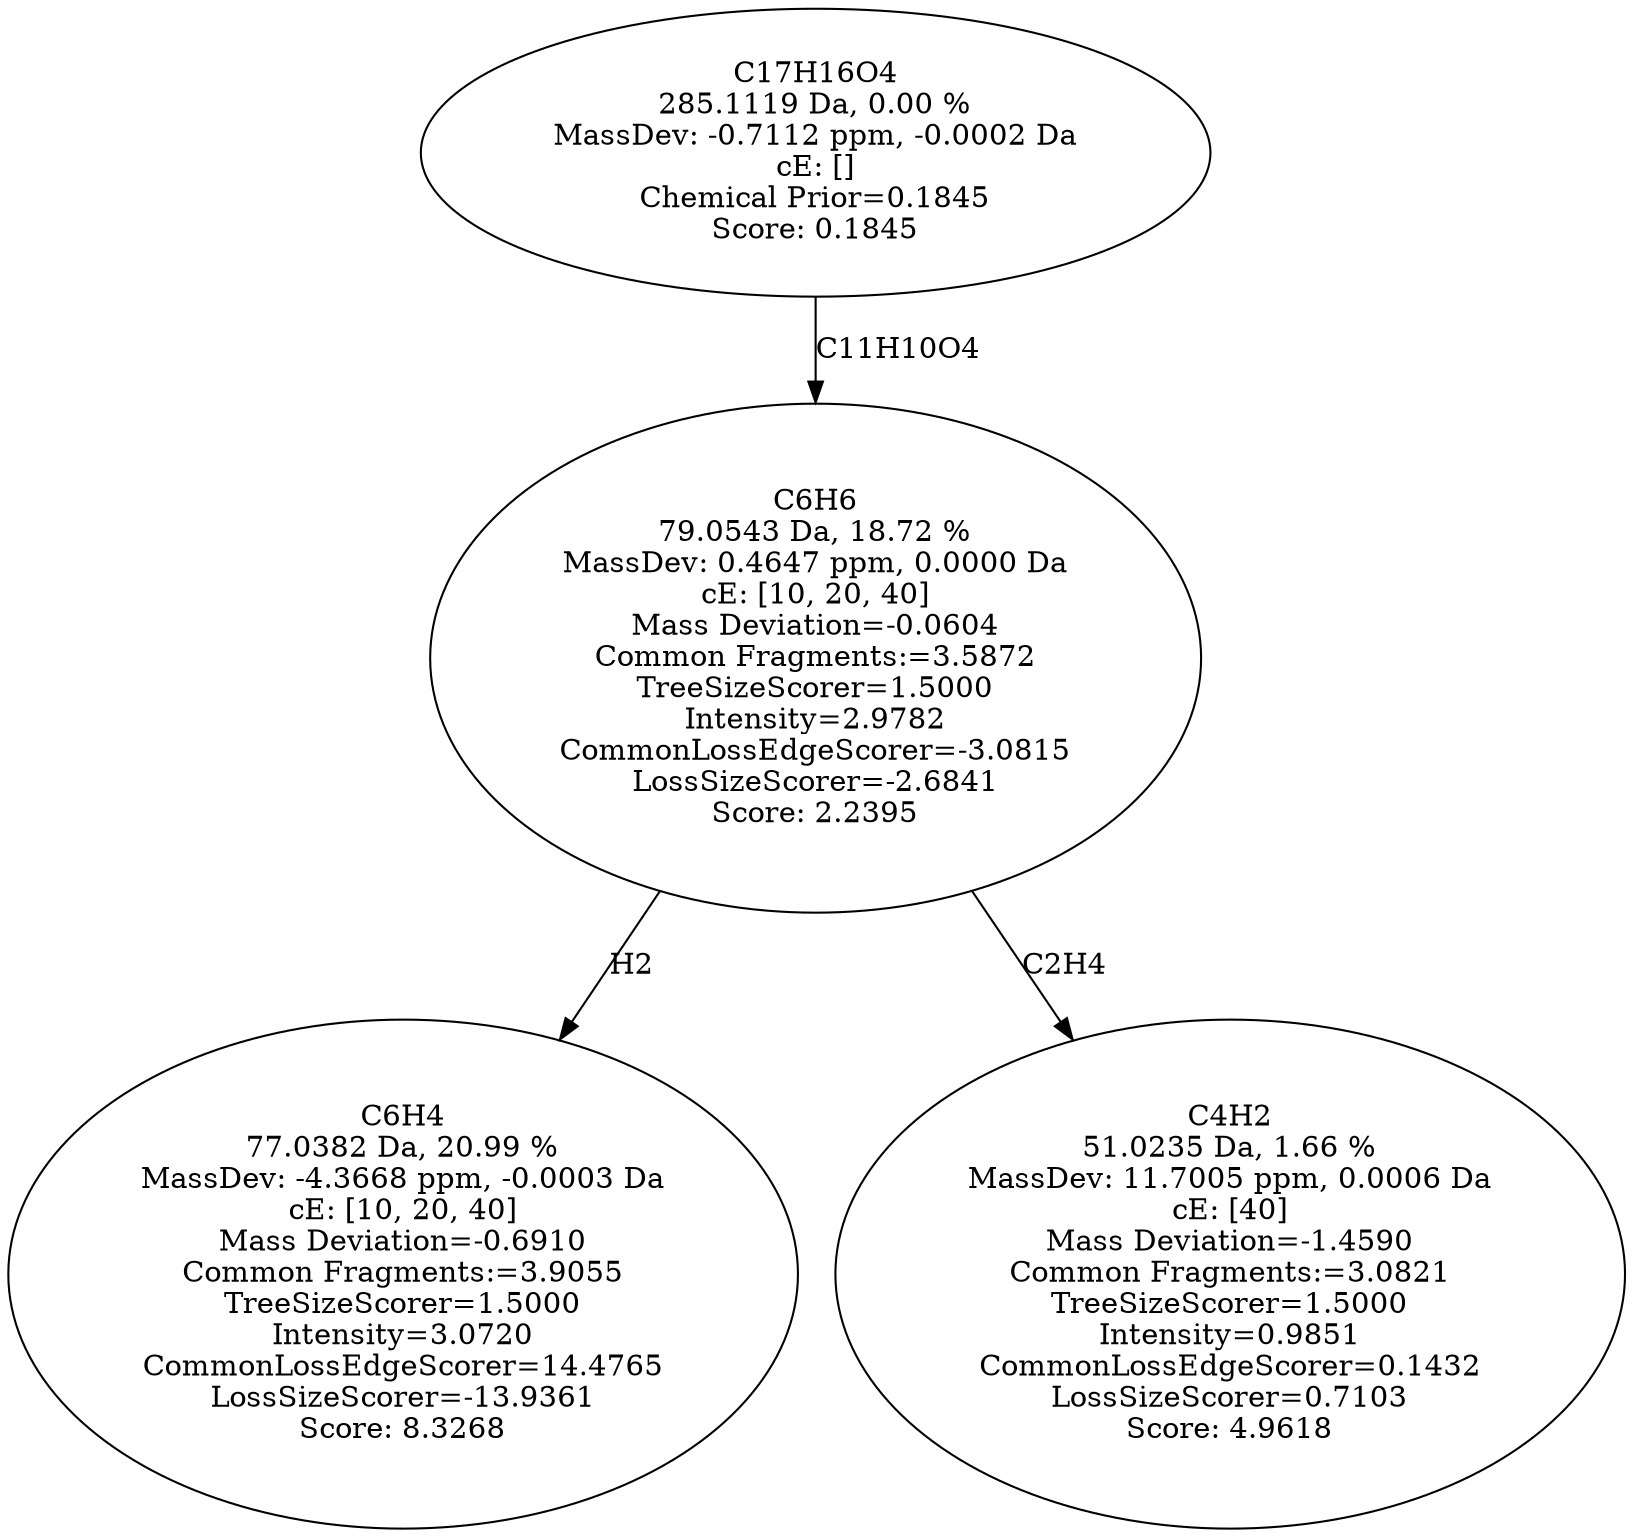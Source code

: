 strict digraph {
v1 [label="C6H4\n77.0382 Da, 20.99 %\nMassDev: -4.3668 ppm, -0.0003 Da\ncE: [10, 20, 40]\nMass Deviation=-0.6910\nCommon Fragments:=3.9055\nTreeSizeScorer=1.5000\nIntensity=3.0720\nCommonLossEdgeScorer=14.4765\nLossSizeScorer=-13.9361\nScore: 8.3268"];
v2 [label="C4H2\n51.0235 Da, 1.66 %\nMassDev: 11.7005 ppm, 0.0006 Da\ncE: [40]\nMass Deviation=-1.4590\nCommon Fragments:=3.0821\nTreeSizeScorer=1.5000\nIntensity=0.9851\nCommonLossEdgeScorer=0.1432\nLossSizeScorer=0.7103\nScore: 4.9618"];
v3 [label="C6H6\n79.0543 Da, 18.72 %\nMassDev: 0.4647 ppm, 0.0000 Da\ncE: [10, 20, 40]\nMass Deviation=-0.0604\nCommon Fragments:=3.5872\nTreeSizeScorer=1.5000\nIntensity=2.9782\nCommonLossEdgeScorer=-3.0815\nLossSizeScorer=-2.6841\nScore: 2.2395"];
v4 [label="C17H16O4\n285.1119 Da, 0.00 %\nMassDev: -0.7112 ppm, -0.0002 Da\ncE: []\nChemical Prior=0.1845\nScore: 0.1845"];
v3 -> v1 [label="H2"];
v3 -> v2 [label="C2H4"];
v4 -> v3 [label="C11H10O4"];
}